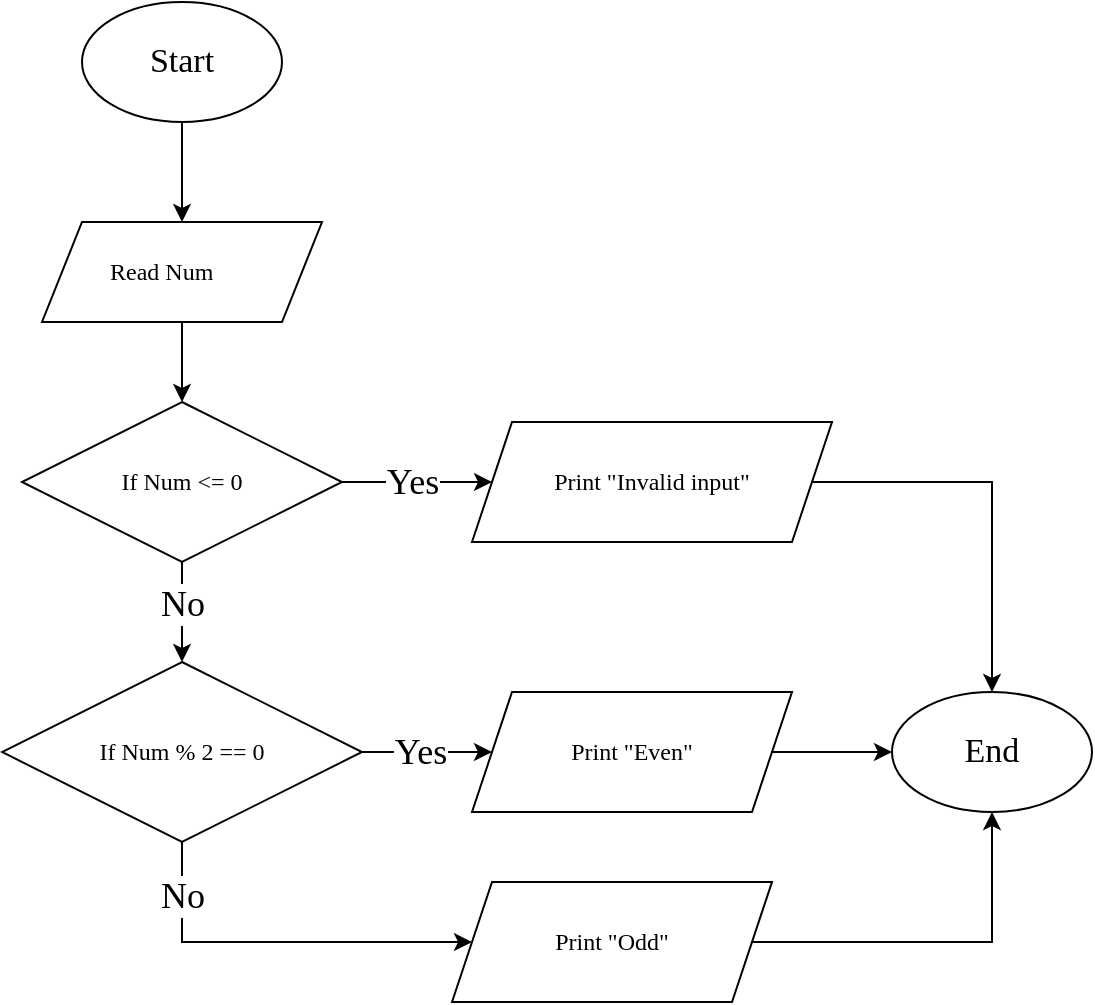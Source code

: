 <mxfile version="24.7.14">
  <diagram name="Page-1" id="jR3CGgP1g1BjzRoQCqm1">
    <mxGraphModel dx="1175" dy="613" grid="1" gridSize="10" guides="1" tooltips="1" connect="1" arrows="1" fold="1" page="1" pageScale="1" pageWidth="850" pageHeight="1100" math="0" shadow="0">
      <root>
        <mxCell id="0" />
        <mxCell id="1" parent="0" />
        <mxCell id="RLlSU3_BGVDVM2KfrkIX-24" value="" style="edgeStyle=orthogonalEdgeStyle;rounded=0;orthogonalLoop=1;jettySize=auto;html=1;" edge="1" parent="1" source="RLlSU3_BGVDVM2KfrkIX-1" target="RLlSU3_BGVDVM2KfrkIX-2">
          <mxGeometry relative="1" as="geometry" />
        </mxCell>
        <mxCell id="RLlSU3_BGVDVM2KfrkIX-1" value="Start" style="ellipse;whiteSpace=wrap;html=1;fontFamily=Verdana;fontSize=17;" vertex="1" parent="1">
          <mxGeometry x="195" y="160" width="100" height="60" as="geometry" />
        </mxCell>
        <mxCell id="RLlSU3_BGVDVM2KfrkIX-25" value="" style="edgeStyle=orthogonalEdgeStyle;rounded=0;orthogonalLoop=1;jettySize=auto;html=1;" edge="1" parent="1" source="RLlSU3_BGVDVM2KfrkIX-2">
          <mxGeometry relative="1" as="geometry">
            <mxPoint x="245" y="360" as="targetPoint" />
          </mxGeometry>
        </mxCell>
        <mxCell id="RLlSU3_BGVDVM2KfrkIX-2" value="Read Num&lt;span style=&quot;white-space: pre;&quot;&gt;&#x9;&lt;/span&gt;" style="shape=parallelogram;perimeter=parallelogramPerimeter;whiteSpace=wrap;html=1;fixedSize=1;fontFamily=Verdana;" vertex="1" parent="1">
          <mxGeometry x="175" y="270" width="140" height="50" as="geometry" />
        </mxCell>
        <mxCell id="RLlSU3_BGVDVM2KfrkIX-7" value="End" style="ellipse;whiteSpace=wrap;html=1;fontFamily=Verdana;fontSize=17;" vertex="1" parent="1">
          <mxGeometry x="600" y="505" width="100" height="60" as="geometry" />
        </mxCell>
        <mxCell id="RLlSU3_BGVDVM2KfrkIX-28" value="" style="edgeStyle=orthogonalEdgeStyle;rounded=0;orthogonalLoop=1;jettySize=auto;html=1;" edge="1" parent="1" source="RLlSU3_BGVDVM2KfrkIX-12" target="RLlSU3_BGVDVM2KfrkIX-15">
          <mxGeometry relative="1" as="geometry" />
        </mxCell>
        <mxCell id="RLlSU3_BGVDVM2KfrkIX-37" value="&lt;font style=&quot;font-size: 18px;&quot; face=&quot;Verdana&quot;&gt;Yes&lt;/font&gt;" style="edgeLabel;html=1;align=center;verticalAlign=middle;resizable=0;points=[];" vertex="1" connectable="0" parent="RLlSU3_BGVDVM2KfrkIX-28">
          <mxGeometry x="-0.121" relative="1" as="geometry">
            <mxPoint as="offset" />
          </mxGeometry>
        </mxCell>
        <mxCell id="RLlSU3_BGVDVM2KfrkIX-29" style="edgeStyle=orthogonalEdgeStyle;rounded=0;orthogonalLoop=1;jettySize=auto;html=1;entryX=0;entryY=0.5;entryDx=0;entryDy=0;" edge="1" parent="1" source="RLlSU3_BGVDVM2KfrkIX-12" target="RLlSU3_BGVDVM2KfrkIX-16">
          <mxGeometry relative="1" as="geometry">
            <Array as="points">
              <mxPoint x="245" y="630" />
            </Array>
          </mxGeometry>
        </mxCell>
        <mxCell id="RLlSU3_BGVDVM2KfrkIX-38" value="&lt;font style=&quot;font-size: 18px;&quot; face=&quot;Verdana&quot;&gt;No&lt;/font&gt;" style="edgeLabel;html=1;align=center;verticalAlign=middle;resizable=0;points=[];" vertex="1" connectable="0" parent="RLlSU3_BGVDVM2KfrkIX-29">
          <mxGeometry x="-0.726" relative="1" as="geometry">
            <mxPoint as="offset" />
          </mxGeometry>
        </mxCell>
        <mxCell id="RLlSU3_BGVDVM2KfrkIX-12" value="If Num % 2 == 0" style="rhombus;whiteSpace=wrap;html=1;fontFamily=Verdana;" vertex="1" parent="1">
          <mxGeometry x="155" y="490" width="180" height="90" as="geometry" />
        </mxCell>
        <mxCell id="RLlSU3_BGVDVM2KfrkIX-26" value="" style="edgeStyle=orthogonalEdgeStyle;rounded=0;orthogonalLoop=1;jettySize=auto;html=1;" edge="1" parent="1" source="RLlSU3_BGVDVM2KfrkIX-13" target="RLlSU3_BGVDVM2KfrkIX-12">
          <mxGeometry relative="1" as="geometry" />
        </mxCell>
        <mxCell id="RLlSU3_BGVDVM2KfrkIX-33" value="&lt;font style=&quot;font-size: 18px;&quot; face=&quot;Verdana&quot;&gt;No&lt;/font&gt;" style="edgeLabel;html=1;align=center;verticalAlign=middle;resizable=0;points=[];" vertex="1" connectable="0" parent="RLlSU3_BGVDVM2KfrkIX-26">
          <mxGeometry x="-0.187" relative="1" as="geometry">
            <mxPoint as="offset" />
          </mxGeometry>
        </mxCell>
        <mxCell id="RLlSU3_BGVDVM2KfrkIX-27" value="" style="edgeStyle=orthogonalEdgeStyle;rounded=0;orthogonalLoop=1;jettySize=auto;html=1;" edge="1" parent="1" source="RLlSU3_BGVDVM2KfrkIX-13" target="RLlSU3_BGVDVM2KfrkIX-14">
          <mxGeometry relative="1" as="geometry" />
        </mxCell>
        <mxCell id="RLlSU3_BGVDVM2KfrkIX-35" value="&lt;font style=&quot;font-size: 18px;&quot; face=&quot;Verdana&quot;&gt;Yes&lt;/font&gt;" style="edgeLabel;html=1;align=center;verticalAlign=middle;resizable=0;points=[];" vertex="1" connectable="0" parent="RLlSU3_BGVDVM2KfrkIX-27">
          <mxGeometry x="-0.077" relative="1" as="geometry">
            <mxPoint as="offset" />
          </mxGeometry>
        </mxCell>
        <mxCell id="RLlSU3_BGVDVM2KfrkIX-13" value="If Num &amp;lt;= 0" style="rhombus;whiteSpace=wrap;html=1;fontFamily=Verdana;" vertex="1" parent="1">
          <mxGeometry x="165" y="360" width="160" height="80" as="geometry" />
        </mxCell>
        <mxCell id="RLlSU3_BGVDVM2KfrkIX-32" style="edgeStyle=orthogonalEdgeStyle;rounded=0;orthogonalLoop=1;jettySize=auto;html=1;exitX=1;exitY=0.5;exitDx=0;exitDy=0;entryX=0.5;entryY=0;entryDx=0;entryDy=0;" edge="1" parent="1" source="RLlSU3_BGVDVM2KfrkIX-14" target="RLlSU3_BGVDVM2KfrkIX-7">
          <mxGeometry relative="1" as="geometry" />
        </mxCell>
        <mxCell id="RLlSU3_BGVDVM2KfrkIX-14" value="Print &quot;Invalid input&quot;" style="shape=parallelogram;perimeter=parallelogramPerimeter;whiteSpace=wrap;html=1;fixedSize=1;fontFamily=Verdana;" vertex="1" parent="1">
          <mxGeometry x="390" y="370" width="180" height="60" as="geometry" />
        </mxCell>
        <mxCell id="RLlSU3_BGVDVM2KfrkIX-31" value="" style="edgeStyle=orthogonalEdgeStyle;rounded=0;orthogonalLoop=1;jettySize=auto;html=1;" edge="1" parent="1" source="RLlSU3_BGVDVM2KfrkIX-15" target="RLlSU3_BGVDVM2KfrkIX-7">
          <mxGeometry relative="1" as="geometry" />
        </mxCell>
        <mxCell id="RLlSU3_BGVDVM2KfrkIX-15" value="Print &quot;Even&quot;" style="shape=parallelogram;perimeter=parallelogramPerimeter;whiteSpace=wrap;html=1;fixedSize=1;fontFamily=Verdana;" vertex="1" parent="1">
          <mxGeometry x="390" y="505" width="160" height="60" as="geometry" />
        </mxCell>
        <mxCell id="RLlSU3_BGVDVM2KfrkIX-30" style="edgeStyle=orthogonalEdgeStyle;rounded=0;orthogonalLoop=1;jettySize=auto;html=1;exitX=1;exitY=0.5;exitDx=0;exitDy=0;entryX=0.5;entryY=1;entryDx=0;entryDy=0;" edge="1" parent="1" source="RLlSU3_BGVDVM2KfrkIX-16" target="RLlSU3_BGVDVM2KfrkIX-7">
          <mxGeometry relative="1" as="geometry" />
        </mxCell>
        <mxCell id="RLlSU3_BGVDVM2KfrkIX-16" value="Print &quot;Odd&quot;" style="shape=parallelogram;perimeter=parallelogramPerimeter;whiteSpace=wrap;html=1;fixedSize=1;fontFamily=Verdana;" vertex="1" parent="1">
          <mxGeometry x="380" y="600" width="160" height="60" as="geometry" />
        </mxCell>
      </root>
    </mxGraphModel>
  </diagram>
</mxfile>
